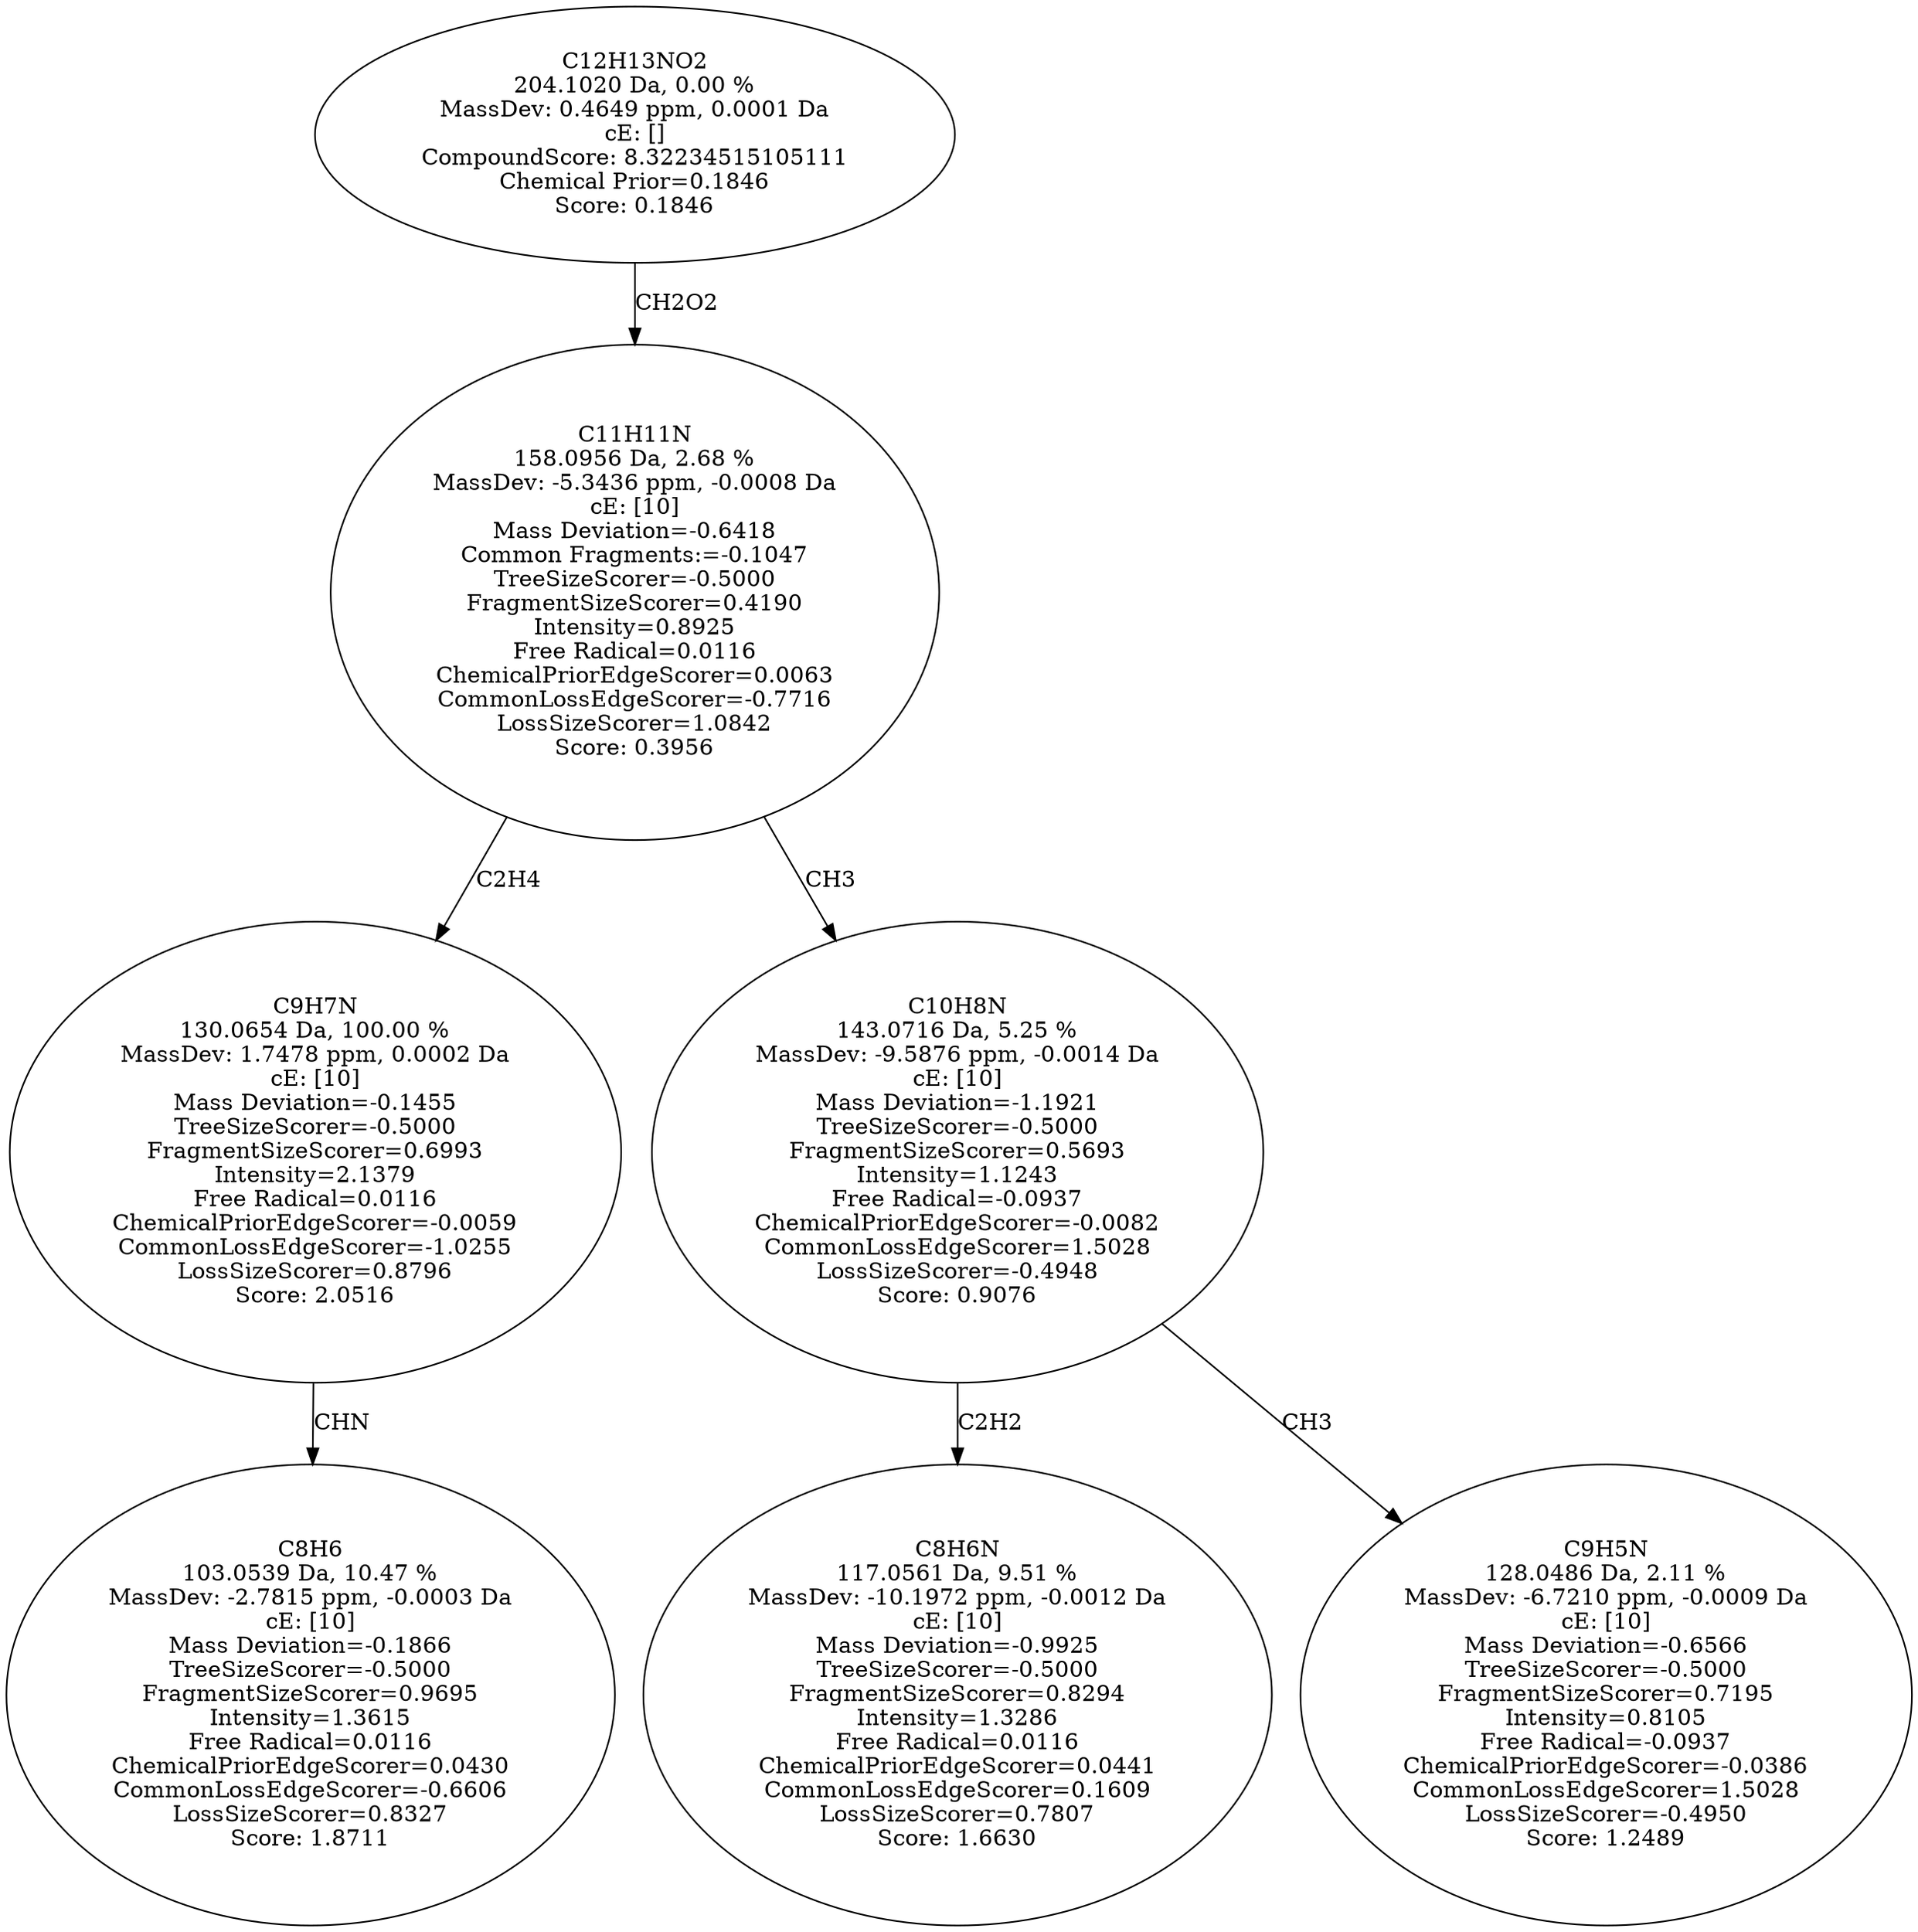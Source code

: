 strict digraph {
v1 [label="C8H6\n103.0539 Da, 10.47 %\nMassDev: -2.7815 ppm, -0.0003 Da\ncE: [10]\nMass Deviation=-0.1866\nTreeSizeScorer=-0.5000\nFragmentSizeScorer=0.9695\nIntensity=1.3615\nFree Radical=0.0116\nChemicalPriorEdgeScorer=0.0430\nCommonLossEdgeScorer=-0.6606\nLossSizeScorer=0.8327\nScore: 1.8711"];
v2 [label="C9H7N\n130.0654 Da, 100.00 %\nMassDev: 1.7478 ppm, 0.0002 Da\ncE: [10]\nMass Deviation=-0.1455\nTreeSizeScorer=-0.5000\nFragmentSizeScorer=0.6993\nIntensity=2.1379\nFree Radical=0.0116\nChemicalPriorEdgeScorer=-0.0059\nCommonLossEdgeScorer=-1.0255\nLossSizeScorer=0.8796\nScore: 2.0516"];
v3 [label="C8H6N\n117.0561 Da, 9.51 %\nMassDev: -10.1972 ppm, -0.0012 Da\ncE: [10]\nMass Deviation=-0.9925\nTreeSizeScorer=-0.5000\nFragmentSizeScorer=0.8294\nIntensity=1.3286\nFree Radical=0.0116\nChemicalPriorEdgeScorer=0.0441\nCommonLossEdgeScorer=0.1609\nLossSizeScorer=0.7807\nScore: 1.6630"];
v4 [label="C9H5N\n128.0486 Da, 2.11 %\nMassDev: -6.7210 ppm, -0.0009 Da\ncE: [10]\nMass Deviation=-0.6566\nTreeSizeScorer=-0.5000\nFragmentSizeScorer=0.7195\nIntensity=0.8105\nFree Radical=-0.0937\nChemicalPriorEdgeScorer=-0.0386\nCommonLossEdgeScorer=1.5028\nLossSizeScorer=-0.4950\nScore: 1.2489"];
v5 [label="C10H8N\n143.0716 Da, 5.25 %\nMassDev: -9.5876 ppm, -0.0014 Da\ncE: [10]\nMass Deviation=-1.1921\nTreeSizeScorer=-0.5000\nFragmentSizeScorer=0.5693\nIntensity=1.1243\nFree Radical=-0.0937\nChemicalPriorEdgeScorer=-0.0082\nCommonLossEdgeScorer=1.5028\nLossSizeScorer=-0.4948\nScore: 0.9076"];
v6 [label="C11H11N\n158.0956 Da, 2.68 %\nMassDev: -5.3436 ppm, -0.0008 Da\ncE: [10]\nMass Deviation=-0.6418\nCommon Fragments:=-0.1047\nTreeSizeScorer=-0.5000\nFragmentSizeScorer=0.4190\nIntensity=0.8925\nFree Radical=0.0116\nChemicalPriorEdgeScorer=0.0063\nCommonLossEdgeScorer=-0.7716\nLossSizeScorer=1.0842\nScore: 0.3956"];
v7 [label="C12H13NO2\n204.1020 Da, 0.00 %\nMassDev: 0.4649 ppm, 0.0001 Da\ncE: []\nCompoundScore: 8.32234515105111\nChemical Prior=0.1846\nScore: 0.1846"];
v2 -> v1 [label="CHN"];
v6 -> v2 [label="C2H4"];
v5 -> v3 [label="C2H2"];
v5 -> v4 [label="CH3"];
v6 -> v5 [label="CH3"];
v7 -> v6 [label="CH2O2"];
}